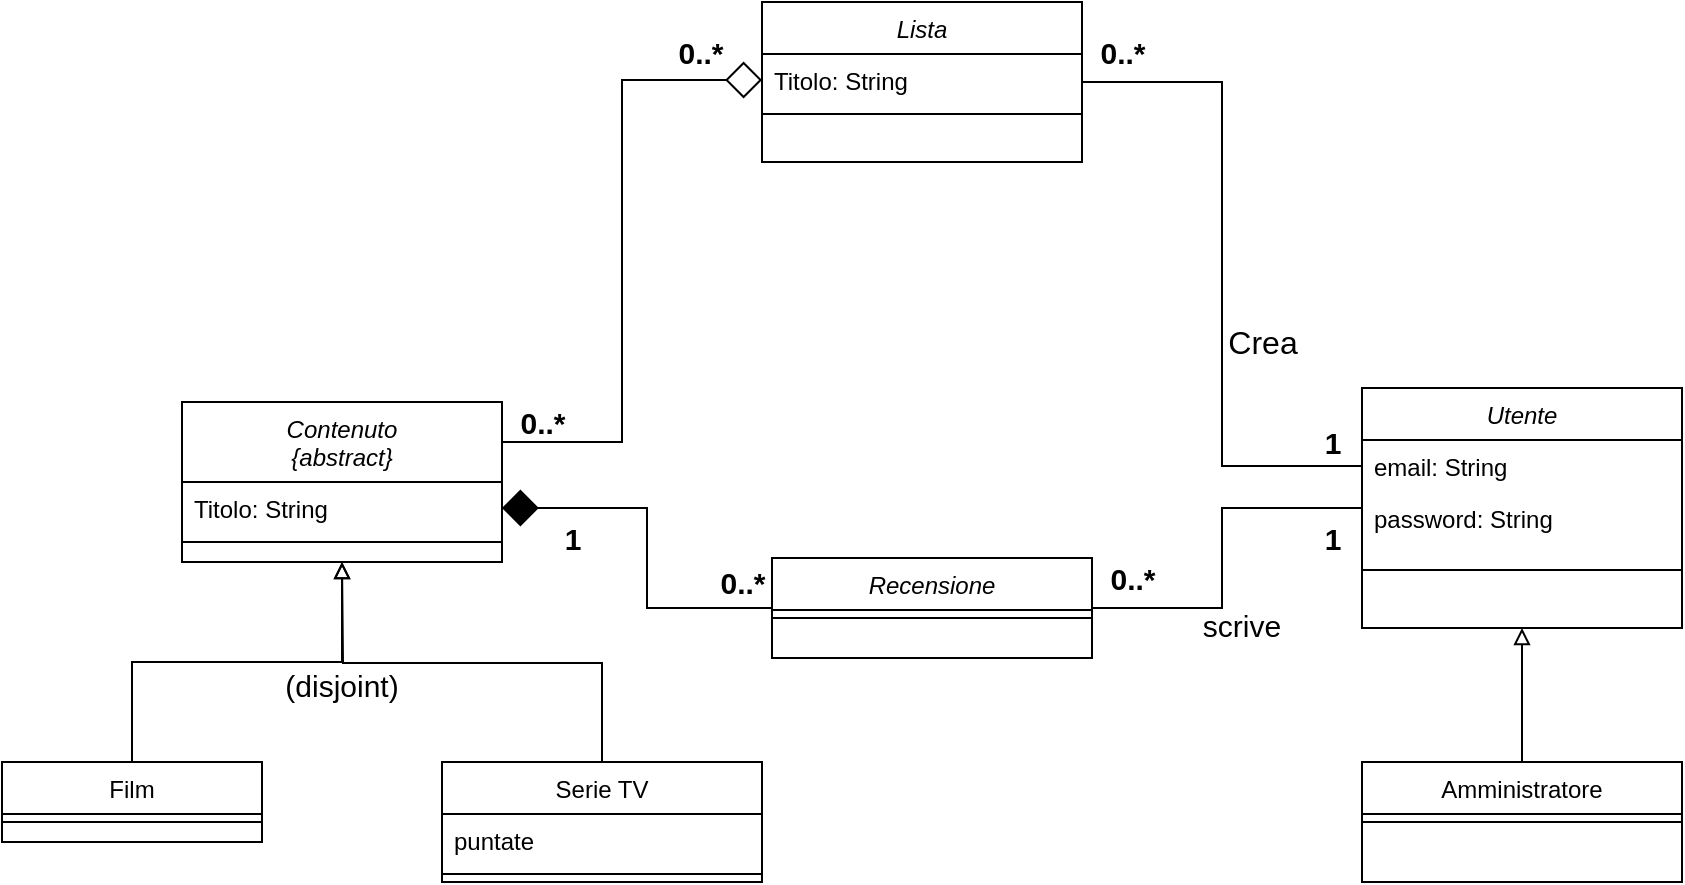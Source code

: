 <mxfile version="15.7.0" type="device"><diagram id="C5RBs43oDa-KdzZeNtuy" name="Page-1"><mxGraphModel dx="1038" dy="564" grid="1" gridSize="10" guides="1" tooltips="1" connect="1" arrows="1" fold="1" page="1" pageScale="1" pageWidth="827" pageHeight="1169" math="0" shadow="0"><root><mxCell id="WIyWlLk6GJQsqaUBKTNV-0"/><mxCell id="WIyWlLk6GJQsqaUBKTNV-1" parent="WIyWlLk6GJQsqaUBKTNV-0"/><mxCell id="N_tvDZVbCYq2JnDTWiLu-62" style="edgeStyle=orthogonalEdgeStyle;rounded=0;orthogonalLoop=1;jettySize=auto;html=1;exitX=1;exitY=0.5;exitDx=0;exitDy=0;entryX=0;entryY=0.5;entryDx=0;entryDy=0;fontSize=15;startArrow=none;startFill=0;endArrow=none;endFill=0;endSize=16;" edge="1" parent="WIyWlLk6GJQsqaUBKTNV-1" source="zkfFHV4jXpPFQw0GAbJ--0" target="N_tvDZVbCYq2JnDTWiLu-54"><mxGeometry relative="1" as="geometry"/></mxCell><mxCell id="zkfFHV4jXpPFQw0GAbJ--0" value="Lista" style="swimlane;fontStyle=2;align=center;verticalAlign=top;childLayout=stackLayout;horizontal=1;startSize=26;horizontalStack=0;resizeParent=1;resizeLast=0;collapsible=1;marginBottom=0;rounded=0;shadow=0;strokeWidth=1;" parent="WIyWlLk6GJQsqaUBKTNV-1" vertex="1"><mxGeometry x="430" y="260" width="160" height="80" as="geometry"><mxRectangle x="230" y="140" width="160" height="26" as="alternateBounds"/></mxGeometry></mxCell><mxCell id="N_tvDZVbCYq2JnDTWiLu-57" value="Titolo: String" style="text;align=left;verticalAlign=top;spacingLeft=4;spacingRight=4;overflow=hidden;rotatable=0;points=[[0,0.5],[1,0.5]];portConstraint=eastwest;rounded=0;shadow=0;html=0;" vertex="1" parent="zkfFHV4jXpPFQw0GAbJ--0"><mxGeometry y="26" width="160" height="26" as="geometry"/></mxCell><mxCell id="zkfFHV4jXpPFQw0GAbJ--4" value="" style="line;html=1;strokeWidth=1;align=left;verticalAlign=middle;spacingTop=-1;spacingLeft=3;spacingRight=3;rotatable=0;labelPosition=right;points=[];portConstraint=eastwest;" parent="zkfFHV4jXpPFQw0GAbJ--0" vertex="1"><mxGeometry y="52" width="160" height="8" as="geometry"/></mxCell><mxCell id="N_tvDZVbCYq2JnDTWiLu-39" style="edgeStyle=orthogonalEdgeStyle;rounded=0;orthogonalLoop=1;jettySize=auto;html=1;exitX=0.5;exitY=0;exitDx=0;exitDy=0;fontSize=15;startArrow=none;startFill=0;endArrow=block;endFill=0;" edge="1" parent="WIyWlLk6GJQsqaUBKTNV-1" source="zkfFHV4jXpPFQw0GAbJ--13"><mxGeometry relative="1" as="geometry"><mxPoint x="220" y="540" as="targetPoint"/></mxGeometry></mxCell><mxCell id="zkfFHV4jXpPFQw0GAbJ--13" value="Serie TV" style="swimlane;fontStyle=0;align=center;verticalAlign=top;childLayout=stackLayout;horizontal=1;startSize=26;horizontalStack=0;resizeParent=1;resizeLast=0;collapsible=1;marginBottom=0;rounded=0;shadow=0;strokeWidth=1;" parent="WIyWlLk6GJQsqaUBKTNV-1" vertex="1"><mxGeometry x="270" y="640" width="160" height="60" as="geometry"><mxRectangle x="340" y="380" width="170" height="26" as="alternateBounds"/></mxGeometry></mxCell><mxCell id="zkfFHV4jXpPFQw0GAbJ--14" value="puntate" style="text;align=left;verticalAlign=top;spacingLeft=4;spacingRight=4;overflow=hidden;rotatable=0;points=[[0,0.5],[1,0.5]];portConstraint=eastwest;" parent="zkfFHV4jXpPFQw0GAbJ--13" vertex="1"><mxGeometry y="26" width="160" height="26" as="geometry"/></mxCell><mxCell id="zkfFHV4jXpPFQw0GAbJ--15" value="" style="line;html=1;strokeWidth=1;align=left;verticalAlign=middle;spacingTop=-1;spacingLeft=3;spacingRight=3;rotatable=0;labelPosition=right;points=[];portConstraint=eastwest;" parent="zkfFHV4jXpPFQw0GAbJ--13" vertex="1"><mxGeometry y="52" width="160" height="8" as="geometry"/></mxCell><mxCell id="N_tvDZVbCYq2JnDTWiLu-63" style="edgeStyle=orthogonalEdgeStyle;rounded=0;orthogonalLoop=1;jettySize=auto;html=1;exitX=1;exitY=0.25;exitDx=0;exitDy=0;entryX=0;entryY=0.5;entryDx=0;entryDy=0;fontSize=15;startArrow=none;startFill=0;endArrow=diamond;endFill=0;endSize=16;" edge="1" parent="WIyWlLk6GJQsqaUBKTNV-1" source="N_tvDZVbCYq2JnDTWiLu-1" target="N_tvDZVbCYq2JnDTWiLu-57"><mxGeometry relative="1" as="geometry"/></mxCell><mxCell id="N_tvDZVbCYq2JnDTWiLu-1" value="Contenuto&#xA;{abstract}&#xA;" style="swimlane;fontStyle=2;align=center;verticalAlign=top;childLayout=stackLayout;horizontal=1;startSize=40;horizontalStack=0;resizeParent=1;resizeLast=0;collapsible=1;marginBottom=0;rounded=0;shadow=0;strokeWidth=1;" vertex="1" parent="WIyWlLk6GJQsqaUBKTNV-1"><mxGeometry x="140" y="460" width="160" height="80" as="geometry"><mxRectangle x="230" y="140" width="160" height="26" as="alternateBounds"/></mxGeometry></mxCell><mxCell id="N_tvDZVbCYq2JnDTWiLu-2" value="Titolo: String" style="text;align=left;verticalAlign=top;spacingLeft=4;spacingRight=4;overflow=hidden;rotatable=0;points=[[0,0.5],[1,0.5]];portConstraint=eastwest;rounded=0;shadow=0;html=0;" vertex="1" parent="N_tvDZVbCYq2JnDTWiLu-1"><mxGeometry y="40" width="160" height="26" as="geometry"/></mxCell><mxCell id="N_tvDZVbCYq2JnDTWiLu-3" value="" style="line;html=1;strokeWidth=1;align=left;verticalAlign=middle;spacingTop=-1;spacingLeft=3;spacingRight=3;rotatable=0;labelPosition=right;points=[];portConstraint=eastwest;" vertex="1" parent="N_tvDZVbCYq2JnDTWiLu-1"><mxGeometry y="66" width="160" height="8" as="geometry"/></mxCell><mxCell id="N_tvDZVbCYq2JnDTWiLu-40" style="edgeStyle=orthogonalEdgeStyle;rounded=0;orthogonalLoop=1;jettySize=auto;html=1;exitX=0.5;exitY=0;exitDx=0;exitDy=0;entryX=0.5;entryY=1;entryDx=0;entryDy=0;fontSize=15;startArrow=none;startFill=0;endArrow=block;endFill=0;" edge="1" parent="WIyWlLk6GJQsqaUBKTNV-1" source="N_tvDZVbCYq2JnDTWiLu-4" target="N_tvDZVbCYq2JnDTWiLu-1"><mxGeometry relative="1" as="geometry"/></mxCell><mxCell id="N_tvDZVbCYq2JnDTWiLu-4" value="Film" style="swimlane;fontStyle=0;align=center;verticalAlign=top;childLayout=stackLayout;horizontal=1;startSize=26;horizontalStack=0;resizeParent=1;resizeLast=0;collapsible=1;marginBottom=0;rounded=0;shadow=0;strokeWidth=1;" vertex="1" parent="WIyWlLk6GJQsqaUBKTNV-1"><mxGeometry x="50" y="640" width="130" height="40" as="geometry"><mxRectangle x="130" y="380" width="160" height="26" as="alternateBounds"/></mxGeometry></mxCell><mxCell id="N_tvDZVbCYq2JnDTWiLu-5" value="" style="line;html=1;strokeWidth=1;align=left;verticalAlign=middle;spacingTop=-1;spacingLeft=3;spacingRight=3;rotatable=0;labelPosition=right;points=[];portConstraint=eastwest;" vertex="1" parent="N_tvDZVbCYq2JnDTWiLu-4"><mxGeometry y="26" width="130" height="8" as="geometry"/></mxCell><mxCell id="N_tvDZVbCYq2JnDTWiLu-15" style="edgeStyle=orthogonalEdgeStyle;rounded=0;orthogonalLoop=1;jettySize=auto;html=1;exitX=0.5;exitY=0;exitDx=0;exitDy=0;entryX=0.5;entryY=1;entryDx=0;entryDy=0;endArrow=block;endFill=0;" edge="1" parent="WIyWlLk6GJQsqaUBKTNV-1" source="N_tvDZVbCYq2JnDTWiLu-7" target="N_tvDZVbCYq2JnDTWiLu-13"><mxGeometry relative="1" as="geometry"/></mxCell><mxCell id="N_tvDZVbCYq2JnDTWiLu-7" value="Amministratore" style="swimlane;fontStyle=0;align=center;verticalAlign=top;childLayout=stackLayout;horizontal=1;startSize=26;horizontalStack=0;resizeParent=1;resizeLast=0;collapsible=1;marginBottom=0;rounded=0;shadow=0;strokeWidth=1;" vertex="1" parent="WIyWlLk6GJQsqaUBKTNV-1"><mxGeometry x="730" y="640" width="160" height="60" as="geometry"><mxRectangle x="340" y="380" width="170" height="26" as="alternateBounds"/></mxGeometry></mxCell><mxCell id="N_tvDZVbCYq2JnDTWiLu-9" value="" style="line;html=1;strokeWidth=1;align=left;verticalAlign=middle;spacingTop=-1;spacingLeft=3;spacingRight=3;rotatable=0;labelPosition=right;points=[];portConstraint=eastwest;" vertex="1" parent="N_tvDZVbCYq2JnDTWiLu-7"><mxGeometry y="26" width="160" height="8" as="geometry"/></mxCell><mxCell id="N_tvDZVbCYq2JnDTWiLu-13" value="Utente" style="swimlane;fontStyle=2;align=center;verticalAlign=top;childLayout=stackLayout;horizontal=1;startSize=26;horizontalStack=0;resizeParent=1;resizeLast=0;collapsible=1;marginBottom=0;rounded=0;shadow=0;strokeWidth=1;" vertex="1" parent="WIyWlLk6GJQsqaUBKTNV-1"><mxGeometry x="730" y="453" width="160" height="120" as="geometry"><mxRectangle x="230" y="140" width="160" height="26" as="alternateBounds"/></mxGeometry></mxCell><mxCell id="N_tvDZVbCYq2JnDTWiLu-54" value="email: String&#xA;" style="text;align=left;verticalAlign=top;spacingLeft=4;spacingRight=4;overflow=hidden;rotatable=0;points=[[0,0.5],[1,0.5]];portConstraint=eastwest;rounded=0;shadow=0;html=0;" vertex="1" parent="N_tvDZVbCYq2JnDTWiLu-13"><mxGeometry y="26" width="160" height="26" as="geometry"/></mxCell><mxCell id="N_tvDZVbCYq2JnDTWiLu-56" value="password: String" style="text;align=left;verticalAlign=top;spacingLeft=4;spacingRight=4;overflow=hidden;rotatable=0;points=[[0,0.5],[1,0.5]];portConstraint=eastwest;rounded=0;shadow=0;html=0;" vertex="1" parent="N_tvDZVbCYq2JnDTWiLu-13"><mxGeometry y="52" width="160" height="26" as="geometry"/></mxCell><mxCell id="N_tvDZVbCYq2JnDTWiLu-14" value="" style="line;html=1;strokeWidth=1;align=left;verticalAlign=middle;spacingTop=-1;spacingLeft=3;spacingRight=3;rotatable=0;labelPosition=right;points=[];portConstraint=eastwest;" vertex="1" parent="N_tvDZVbCYq2JnDTWiLu-13"><mxGeometry y="78" width="160" height="26" as="geometry"/></mxCell><mxCell id="N_tvDZVbCYq2JnDTWiLu-58" style="edgeStyle=orthogonalEdgeStyle;rounded=0;orthogonalLoop=1;jettySize=auto;html=1;exitX=0;exitY=0.5;exitDx=0;exitDy=0;entryX=1;entryY=0.5;entryDx=0;entryDy=0;fontSize=15;startArrow=none;startFill=0;endArrow=diamond;endFill=1;endSize=16;" edge="1" parent="WIyWlLk6GJQsqaUBKTNV-1" source="N_tvDZVbCYq2JnDTWiLu-19" target="N_tvDZVbCYq2JnDTWiLu-2"><mxGeometry relative="1" as="geometry"/></mxCell><mxCell id="N_tvDZVbCYq2JnDTWiLu-59" style="edgeStyle=orthogonalEdgeStyle;rounded=0;orthogonalLoop=1;jettySize=auto;html=1;exitX=1;exitY=0.5;exitDx=0;exitDy=0;fontSize=15;startArrow=none;startFill=0;endArrow=none;endFill=0;endSize=16;" edge="1" parent="WIyWlLk6GJQsqaUBKTNV-1" source="N_tvDZVbCYq2JnDTWiLu-19" target="N_tvDZVbCYq2JnDTWiLu-13"><mxGeometry relative="1" as="geometry"><Array as="points"><mxPoint x="660" y="563"/><mxPoint x="660" y="513"/></Array></mxGeometry></mxCell><mxCell id="N_tvDZVbCYq2JnDTWiLu-19" value="Recensione" style="swimlane;fontStyle=2;align=center;verticalAlign=top;childLayout=stackLayout;horizontal=1;startSize=26;horizontalStack=0;resizeParent=1;resizeLast=0;collapsible=1;marginBottom=0;rounded=0;shadow=0;strokeWidth=1;" vertex="1" parent="WIyWlLk6GJQsqaUBKTNV-1"><mxGeometry x="435" y="538" width="160" height="50" as="geometry"><mxRectangle x="230" y="140" width="160" height="26" as="alternateBounds"/></mxGeometry></mxCell><mxCell id="N_tvDZVbCYq2JnDTWiLu-20" value="" style="line;html=1;strokeWidth=1;align=left;verticalAlign=middle;spacingTop=-1;spacingLeft=3;spacingRight=3;rotatable=0;labelPosition=right;points=[];portConstraint=eastwest;" vertex="1" parent="N_tvDZVbCYq2JnDTWiLu-19"><mxGeometry y="26" width="160" height="8" as="geometry"/></mxCell><mxCell id="N_tvDZVbCYq2JnDTWiLu-25" value="1" style="text;strokeColor=none;fillColor=none;html=1;fontSize=15;fontStyle=1;verticalAlign=middle;align=center;" vertex="1" parent="WIyWlLk6GJQsqaUBKTNV-1"><mxGeometry x="700" y="470" width="30" height="20" as="geometry"/></mxCell><mxCell id="N_tvDZVbCYq2JnDTWiLu-26" value="0..*" style="text;strokeColor=none;fillColor=none;html=1;fontSize=15;fontStyle=1;verticalAlign=middle;align=center;" vertex="1" parent="WIyWlLk6GJQsqaUBKTNV-1"><mxGeometry x="600" y="538" width="30" height="20" as="geometry"/></mxCell><mxCell id="N_tvDZVbCYq2JnDTWiLu-30" value="0..*" style="text;strokeColor=none;fillColor=none;html=1;fontSize=15;fontStyle=1;verticalAlign=middle;align=center;" vertex="1" parent="WIyWlLk6GJQsqaUBKTNV-1"><mxGeometry x="595" y="275" width="30" height="20" as="geometry"/></mxCell><mxCell id="N_tvDZVbCYq2JnDTWiLu-31" value="1" style="text;strokeColor=none;fillColor=none;html=1;fontSize=15;fontStyle=1;verticalAlign=middle;align=center;" vertex="1" parent="WIyWlLk6GJQsqaUBKTNV-1"><mxGeometry x="700" y="518" width="30" height="20" as="geometry"/></mxCell><mxCell id="N_tvDZVbCYq2JnDTWiLu-33" value="0..*" style="text;strokeColor=none;fillColor=none;html=1;fontSize=15;fontStyle=1;verticalAlign=middle;align=center;" vertex="1" parent="WIyWlLk6GJQsqaUBKTNV-1"><mxGeometry x="405" y="540" width="30" height="20" as="geometry"/></mxCell><mxCell id="N_tvDZVbCYq2JnDTWiLu-35" value="1" style="text;strokeColor=none;fillColor=none;html=1;fontSize=15;fontStyle=1;verticalAlign=middle;align=center;" vertex="1" parent="WIyWlLk6GJQsqaUBKTNV-1"><mxGeometry x="320" y="518" width="30" height="20" as="geometry"/></mxCell><mxCell id="N_tvDZVbCYq2JnDTWiLu-37" value="0..*" style="text;strokeColor=none;fillColor=none;html=1;fontSize=15;fontStyle=1;verticalAlign=middle;align=center;" vertex="1" parent="WIyWlLk6GJQsqaUBKTNV-1"><mxGeometry x="384" y="270" width="30" height="30" as="geometry"/></mxCell><mxCell id="N_tvDZVbCYq2JnDTWiLu-38" value="0..*" style="text;strokeColor=none;fillColor=none;html=1;fontSize=15;fontStyle=1;verticalAlign=middle;align=center;" vertex="1" parent="WIyWlLk6GJQsqaUBKTNV-1"><mxGeometry x="300" y="450" width="40" height="40" as="geometry"/></mxCell><mxCell id="N_tvDZVbCYq2JnDTWiLu-48" value="scrive" style="text;align=center;fontStyle=0;verticalAlign=middle;spacingLeft=3;spacingRight=3;strokeColor=none;rotatable=0;points=[[0,0.5],[1,0.5]];portConstraint=eastwest;fontSize=15;" vertex="1" parent="WIyWlLk6GJQsqaUBKTNV-1"><mxGeometry x="630" y="558" width="80" height="26" as="geometry"/></mxCell><mxCell id="N_tvDZVbCYq2JnDTWiLu-51" value="Crea" style="text;strokeColor=none;fillColor=none;html=1;fontSize=16;fontStyle=0;verticalAlign=middle;align=center;rotation=0;" vertex="1" parent="WIyWlLk6GJQsqaUBKTNV-1"><mxGeometry x="650" y="420" width="60" height="20" as="geometry"/></mxCell><mxCell id="N_tvDZVbCYq2JnDTWiLu-65" value="(disjoint)" style="text;align=center;fontStyle=0;verticalAlign=middle;spacingLeft=3;spacingRight=3;strokeColor=none;rotatable=0;points=[[0,0.5],[1,0.5]];portConstraint=eastwest;fontSize=15;" vertex="1" parent="WIyWlLk6GJQsqaUBKTNV-1"><mxGeometry x="180" y="588" width="80" height="26" as="geometry"/></mxCell></root></mxGraphModel></diagram></mxfile>